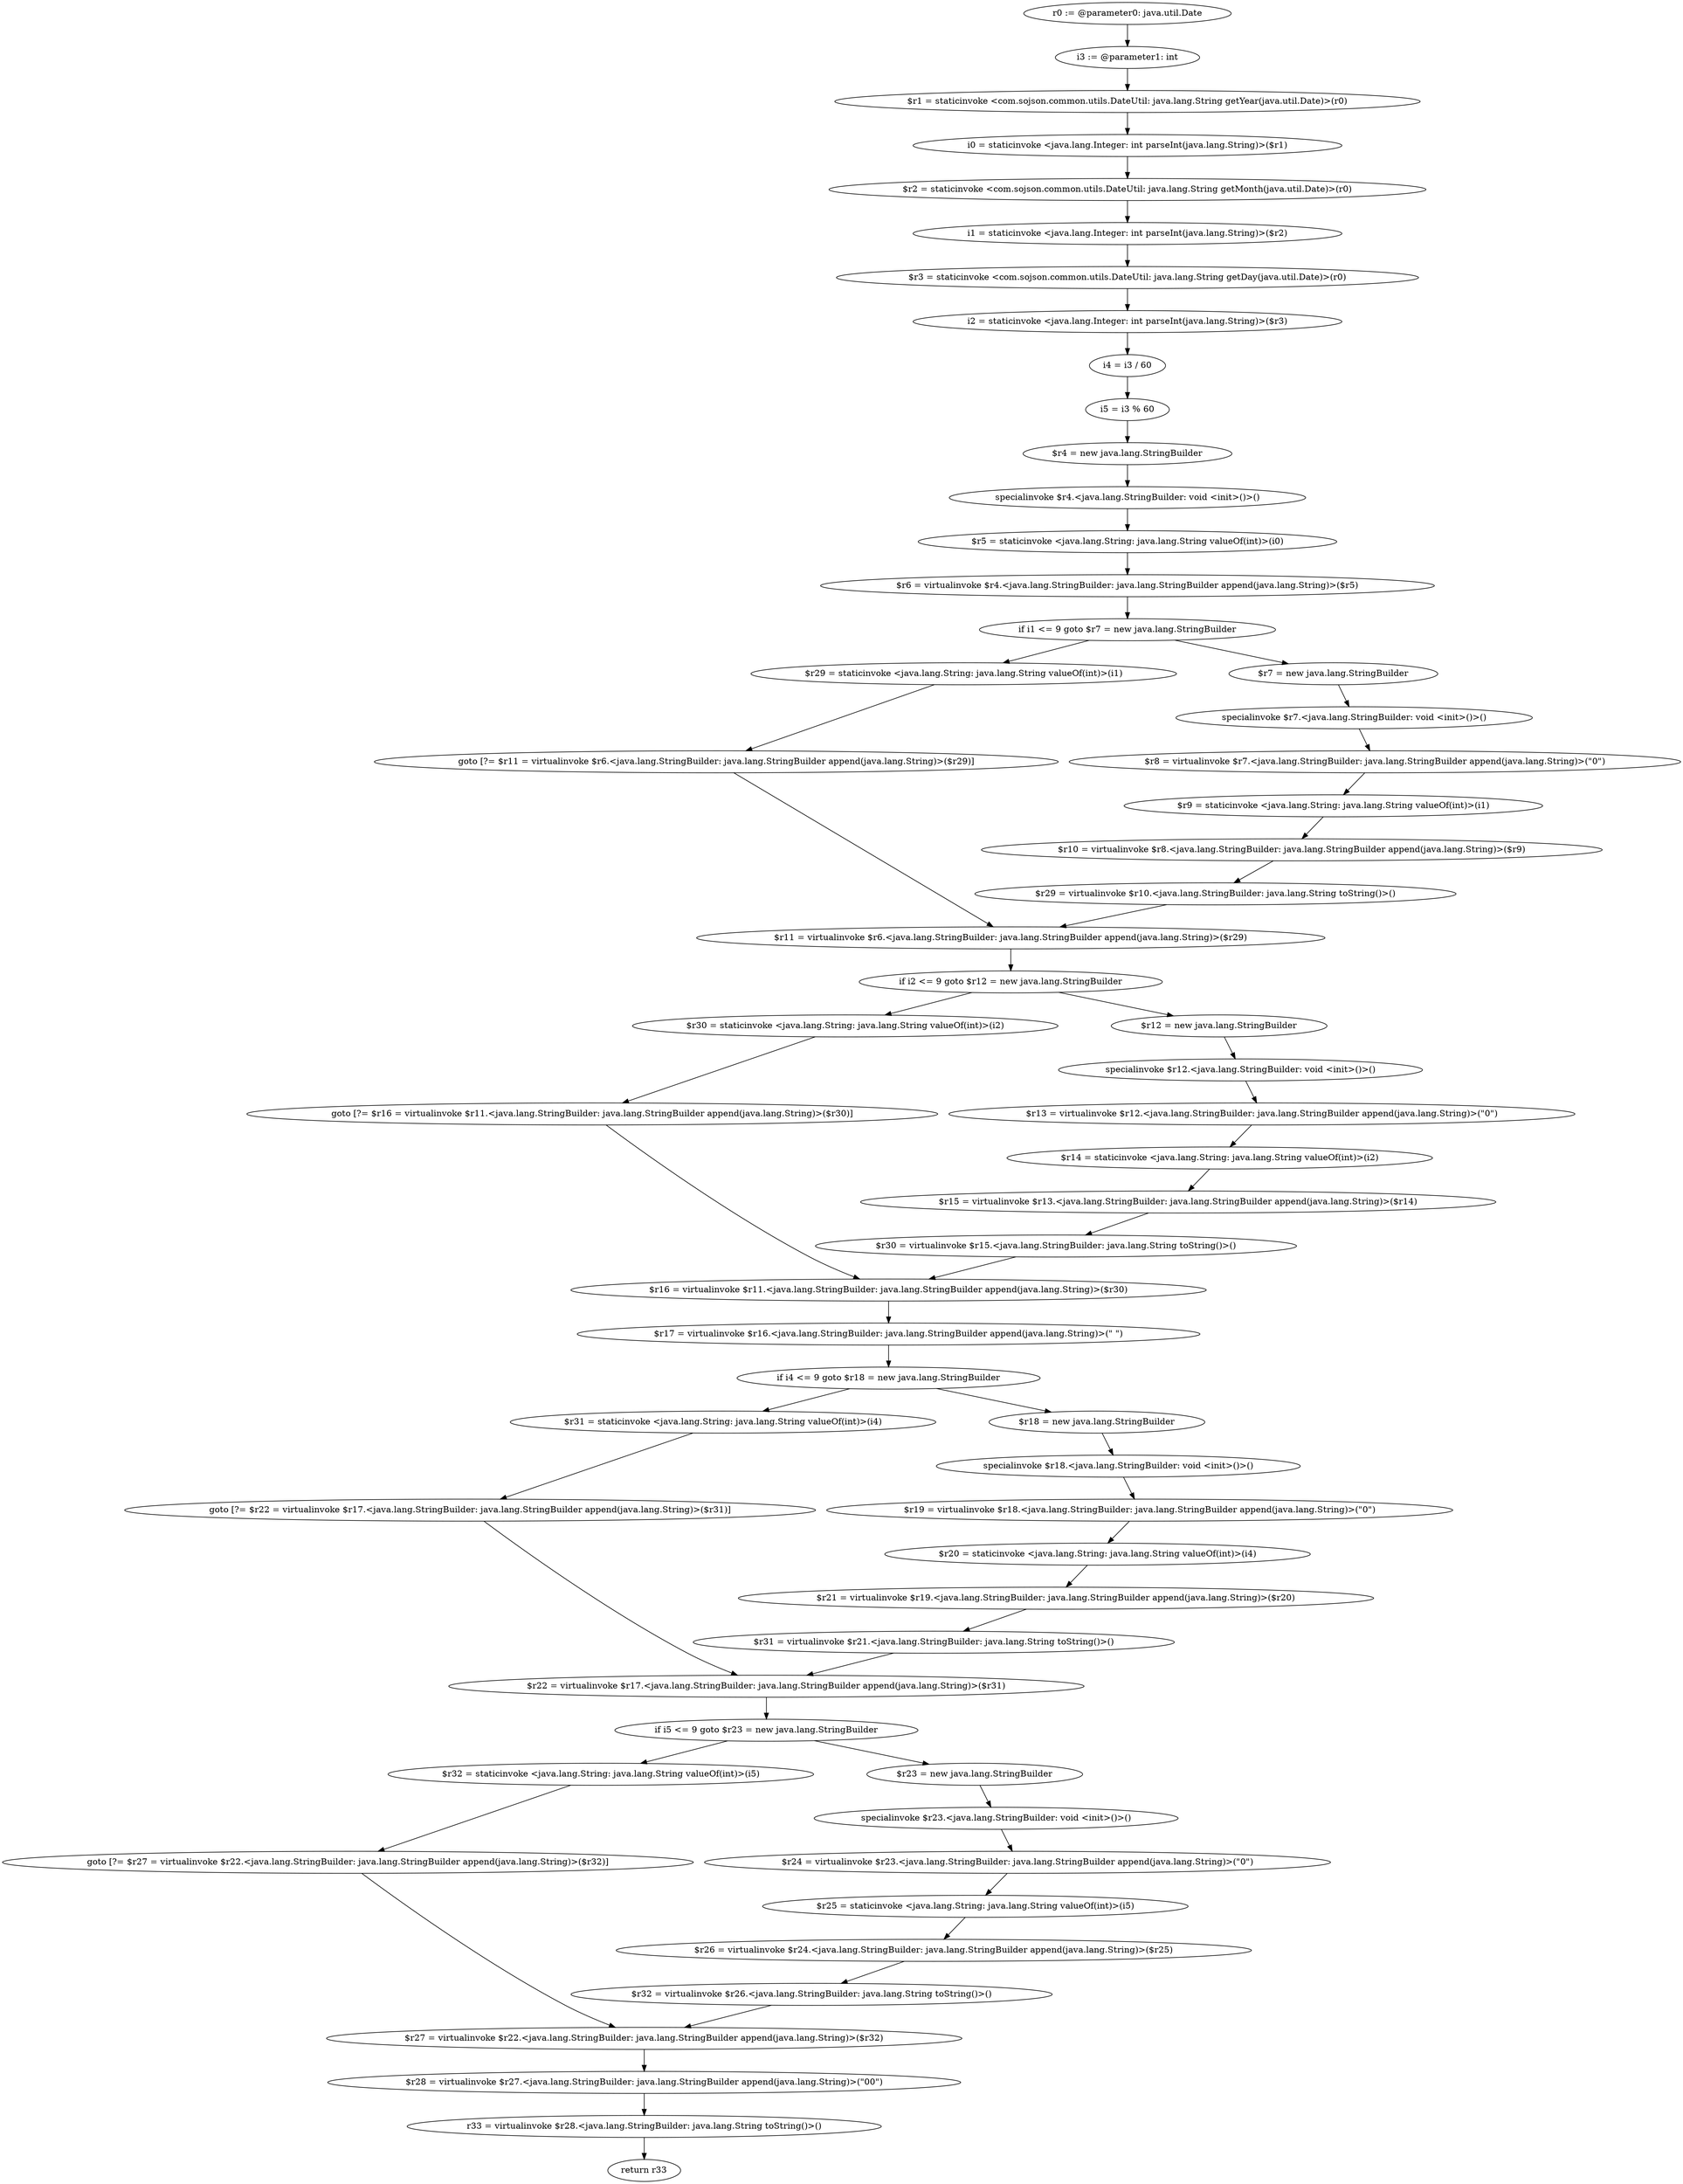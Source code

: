 digraph "unitGraph" {
    "r0 := @parameter0: java.util.Date"
    "i3 := @parameter1: int"
    "$r1 = staticinvoke <com.sojson.common.utils.DateUtil: java.lang.String getYear(java.util.Date)>(r0)"
    "i0 = staticinvoke <java.lang.Integer: int parseInt(java.lang.String)>($r1)"
    "$r2 = staticinvoke <com.sojson.common.utils.DateUtil: java.lang.String getMonth(java.util.Date)>(r0)"
    "i1 = staticinvoke <java.lang.Integer: int parseInt(java.lang.String)>($r2)"
    "$r3 = staticinvoke <com.sojson.common.utils.DateUtil: java.lang.String getDay(java.util.Date)>(r0)"
    "i2 = staticinvoke <java.lang.Integer: int parseInt(java.lang.String)>($r3)"
    "i4 = i3 / 60"
    "i5 = i3 % 60"
    "$r4 = new java.lang.StringBuilder"
    "specialinvoke $r4.<java.lang.StringBuilder: void <init>()>()"
    "$r5 = staticinvoke <java.lang.String: java.lang.String valueOf(int)>(i0)"
    "$r6 = virtualinvoke $r4.<java.lang.StringBuilder: java.lang.StringBuilder append(java.lang.String)>($r5)"
    "if i1 <= 9 goto $r7 = new java.lang.StringBuilder"
    "$r29 = staticinvoke <java.lang.String: java.lang.String valueOf(int)>(i1)"
    "goto [?= $r11 = virtualinvoke $r6.<java.lang.StringBuilder: java.lang.StringBuilder append(java.lang.String)>($r29)]"
    "$r7 = new java.lang.StringBuilder"
    "specialinvoke $r7.<java.lang.StringBuilder: void <init>()>()"
    "$r8 = virtualinvoke $r7.<java.lang.StringBuilder: java.lang.StringBuilder append(java.lang.String)>(\"0\")"
    "$r9 = staticinvoke <java.lang.String: java.lang.String valueOf(int)>(i1)"
    "$r10 = virtualinvoke $r8.<java.lang.StringBuilder: java.lang.StringBuilder append(java.lang.String)>($r9)"
    "$r29 = virtualinvoke $r10.<java.lang.StringBuilder: java.lang.String toString()>()"
    "$r11 = virtualinvoke $r6.<java.lang.StringBuilder: java.lang.StringBuilder append(java.lang.String)>($r29)"
    "if i2 <= 9 goto $r12 = new java.lang.StringBuilder"
    "$r30 = staticinvoke <java.lang.String: java.lang.String valueOf(int)>(i2)"
    "goto [?= $r16 = virtualinvoke $r11.<java.lang.StringBuilder: java.lang.StringBuilder append(java.lang.String)>($r30)]"
    "$r12 = new java.lang.StringBuilder"
    "specialinvoke $r12.<java.lang.StringBuilder: void <init>()>()"
    "$r13 = virtualinvoke $r12.<java.lang.StringBuilder: java.lang.StringBuilder append(java.lang.String)>(\"0\")"
    "$r14 = staticinvoke <java.lang.String: java.lang.String valueOf(int)>(i2)"
    "$r15 = virtualinvoke $r13.<java.lang.StringBuilder: java.lang.StringBuilder append(java.lang.String)>($r14)"
    "$r30 = virtualinvoke $r15.<java.lang.StringBuilder: java.lang.String toString()>()"
    "$r16 = virtualinvoke $r11.<java.lang.StringBuilder: java.lang.StringBuilder append(java.lang.String)>($r30)"
    "$r17 = virtualinvoke $r16.<java.lang.StringBuilder: java.lang.StringBuilder append(java.lang.String)>(\" \")"
    "if i4 <= 9 goto $r18 = new java.lang.StringBuilder"
    "$r31 = staticinvoke <java.lang.String: java.lang.String valueOf(int)>(i4)"
    "goto [?= $r22 = virtualinvoke $r17.<java.lang.StringBuilder: java.lang.StringBuilder append(java.lang.String)>($r31)]"
    "$r18 = new java.lang.StringBuilder"
    "specialinvoke $r18.<java.lang.StringBuilder: void <init>()>()"
    "$r19 = virtualinvoke $r18.<java.lang.StringBuilder: java.lang.StringBuilder append(java.lang.String)>(\"0\")"
    "$r20 = staticinvoke <java.lang.String: java.lang.String valueOf(int)>(i4)"
    "$r21 = virtualinvoke $r19.<java.lang.StringBuilder: java.lang.StringBuilder append(java.lang.String)>($r20)"
    "$r31 = virtualinvoke $r21.<java.lang.StringBuilder: java.lang.String toString()>()"
    "$r22 = virtualinvoke $r17.<java.lang.StringBuilder: java.lang.StringBuilder append(java.lang.String)>($r31)"
    "if i5 <= 9 goto $r23 = new java.lang.StringBuilder"
    "$r32 = staticinvoke <java.lang.String: java.lang.String valueOf(int)>(i5)"
    "goto [?= $r27 = virtualinvoke $r22.<java.lang.StringBuilder: java.lang.StringBuilder append(java.lang.String)>($r32)]"
    "$r23 = new java.lang.StringBuilder"
    "specialinvoke $r23.<java.lang.StringBuilder: void <init>()>()"
    "$r24 = virtualinvoke $r23.<java.lang.StringBuilder: java.lang.StringBuilder append(java.lang.String)>(\"0\")"
    "$r25 = staticinvoke <java.lang.String: java.lang.String valueOf(int)>(i5)"
    "$r26 = virtualinvoke $r24.<java.lang.StringBuilder: java.lang.StringBuilder append(java.lang.String)>($r25)"
    "$r32 = virtualinvoke $r26.<java.lang.StringBuilder: java.lang.String toString()>()"
    "$r27 = virtualinvoke $r22.<java.lang.StringBuilder: java.lang.StringBuilder append(java.lang.String)>($r32)"
    "$r28 = virtualinvoke $r27.<java.lang.StringBuilder: java.lang.StringBuilder append(java.lang.String)>(\"00\")"
    "r33 = virtualinvoke $r28.<java.lang.StringBuilder: java.lang.String toString()>()"
    "return r33"
    "r0 := @parameter0: java.util.Date"->"i3 := @parameter1: int";
    "i3 := @parameter1: int"->"$r1 = staticinvoke <com.sojson.common.utils.DateUtil: java.lang.String getYear(java.util.Date)>(r0)";
    "$r1 = staticinvoke <com.sojson.common.utils.DateUtil: java.lang.String getYear(java.util.Date)>(r0)"->"i0 = staticinvoke <java.lang.Integer: int parseInt(java.lang.String)>($r1)";
    "i0 = staticinvoke <java.lang.Integer: int parseInt(java.lang.String)>($r1)"->"$r2 = staticinvoke <com.sojson.common.utils.DateUtil: java.lang.String getMonth(java.util.Date)>(r0)";
    "$r2 = staticinvoke <com.sojson.common.utils.DateUtil: java.lang.String getMonth(java.util.Date)>(r0)"->"i1 = staticinvoke <java.lang.Integer: int parseInt(java.lang.String)>($r2)";
    "i1 = staticinvoke <java.lang.Integer: int parseInt(java.lang.String)>($r2)"->"$r3 = staticinvoke <com.sojson.common.utils.DateUtil: java.lang.String getDay(java.util.Date)>(r0)";
    "$r3 = staticinvoke <com.sojson.common.utils.DateUtil: java.lang.String getDay(java.util.Date)>(r0)"->"i2 = staticinvoke <java.lang.Integer: int parseInt(java.lang.String)>($r3)";
    "i2 = staticinvoke <java.lang.Integer: int parseInt(java.lang.String)>($r3)"->"i4 = i3 / 60";
    "i4 = i3 / 60"->"i5 = i3 % 60";
    "i5 = i3 % 60"->"$r4 = new java.lang.StringBuilder";
    "$r4 = new java.lang.StringBuilder"->"specialinvoke $r4.<java.lang.StringBuilder: void <init>()>()";
    "specialinvoke $r4.<java.lang.StringBuilder: void <init>()>()"->"$r5 = staticinvoke <java.lang.String: java.lang.String valueOf(int)>(i0)";
    "$r5 = staticinvoke <java.lang.String: java.lang.String valueOf(int)>(i0)"->"$r6 = virtualinvoke $r4.<java.lang.StringBuilder: java.lang.StringBuilder append(java.lang.String)>($r5)";
    "$r6 = virtualinvoke $r4.<java.lang.StringBuilder: java.lang.StringBuilder append(java.lang.String)>($r5)"->"if i1 <= 9 goto $r7 = new java.lang.StringBuilder";
    "if i1 <= 9 goto $r7 = new java.lang.StringBuilder"->"$r29 = staticinvoke <java.lang.String: java.lang.String valueOf(int)>(i1)";
    "if i1 <= 9 goto $r7 = new java.lang.StringBuilder"->"$r7 = new java.lang.StringBuilder";
    "$r29 = staticinvoke <java.lang.String: java.lang.String valueOf(int)>(i1)"->"goto [?= $r11 = virtualinvoke $r6.<java.lang.StringBuilder: java.lang.StringBuilder append(java.lang.String)>($r29)]";
    "goto [?= $r11 = virtualinvoke $r6.<java.lang.StringBuilder: java.lang.StringBuilder append(java.lang.String)>($r29)]"->"$r11 = virtualinvoke $r6.<java.lang.StringBuilder: java.lang.StringBuilder append(java.lang.String)>($r29)";
    "$r7 = new java.lang.StringBuilder"->"specialinvoke $r7.<java.lang.StringBuilder: void <init>()>()";
    "specialinvoke $r7.<java.lang.StringBuilder: void <init>()>()"->"$r8 = virtualinvoke $r7.<java.lang.StringBuilder: java.lang.StringBuilder append(java.lang.String)>(\"0\")";
    "$r8 = virtualinvoke $r7.<java.lang.StringBuilder: java.lang.StringBuilder append(java.lang.String)>(\"0\")"->"$r9 = staticinvoke <java.lang.String: java.lang.String valueOf(int)>(i1)";
    "$r9 = staticinvoke <java.lang.String: java.lang.String valueOf(int)>(i1)"->"$r10 = virtualinvoke $r8.<java.lang.StringBuilder: java.lang.StringBuilder append(java.lang.String)>($r9)";
    "$r10 = virtualinvoke $r8.<java.lang.StringBuilder: java.lang.StringBuilder append(java.lang.String)>($r9)"->"$r29 = virtualinvoke $r10.<java.lang.StringBuilder: java.lang.String toString()>()";
    "$r29 = virtualinvoke $r10.<java.lang.StringBuilder: java.lang.String toString()>()"->"$r11 = virtualinvoke $r6.<java.lang.StringBuilder: java.lang.StringBuilder append(java.lang.String)>($r29)";
    "$r11 = virtualinvoke $r6.<java.lang.StringBuilder: java.lang.StringBuilder append(java.lang.String)>($r29)"->"if i2 <= 9 goto $r12 = new java.lang.StringBuilder";
    "if i2 <= 9 goto $r12 = new java.lang.StringBuilder"->"$r30 = staticinvoke <java.lang.String: java.lang.String valueOf(int)>(i2)";
    "if i2 <= 9 goto $r12 = new java.lang.StringBuilder"->"$r12 = new java.lang.StringBuilder";
    "$r30 = staticinvoke <java.lang.String: java.lang.String valueOf(int)>(i2)"->"goto [?= $r16 = virtualinvoke $r11.<java.lang.StringBuilder: java.lang.StringBuilder append(java.lang.String)>($r30)]";
    "goto [?= $r16 = virtualinvoke $r11.<java.lang.StringBuilder: java.lang.StringBuilder append(java.lang.String)>($r30)]"->"$r16 = virtualinvoke $r11.<java.lang.StringBuilder: java.lang.StringBuilder append(java.lang.String)>($r30)";
    "$r12 = new java.lang.StringBuilder"->"specialinvoke $r12.<java.lang.StringBuilder: void <init>()>()";
    "specialinvoke $r12.<java.lang.StringBuilder: void <init>()>()"->"$r13 = virtualinvoke $r12.<java.lang.StringBuilder: java.lang.StringBuilder append(java.lang.String)>(\"0\")";
    "$r13 = virtualinvoke $r12.<java.lang.StringBuilder: java.lang.StringBuilder append(java.lang.String)>(\"0\")"->"$r14 = staticinvoke <java.lang.String: java.lang.String valueOf(int)>(i2)";
    "$r14 = staticinvoke <java.lang.String: java.lang.String valueOf(int)>(i2)"->"$r15 = virtualinvoke $r13.<java.lang.StringBuilder: java.lang.StringBuilder append(java.lang.String)>($r14)";
    "$r15 = virtualinvoke $r13.<java.lang.StringBuilder: java.lang.StringBuilder append(java.lang.String)>($r14)"->"$r30 = virtualinvoke $r15.<java.lang.StringBuilder: java.lang.String toString()>()";
    "$r30 = virtualinvoke $r15.<java.lang.StringBuilder: java.lang.String toString()>()"->"$r16 = virtualinvoke $r11.<java.lang.StringBuilder: java.lang.StringBuilder append(java.lang.String)>($r30)";
    "$r16 = virtualinvoke $r11.<java.lang.StringBuilder: java.lang.StringBuilder append(java.lang.String)>($r30)"->"$r17 = virtualinvoke $r16.<java.lang.StringBuilder: java.lang.StringBuilder append(java.lang.String)>(\" \")";
    "$r17 = virtualinvoke $r16.<java.lang.StringBuilder: java.lang.StringBuilder append(java.lang.String)>(\" \")"->"if i4 <= 9 goto $r18 = new java.lang.StringBuilder";
    "if i4 <= 9 goto $r18 = new java.lang.StringBuilder"->"$r31 = staticinvoke <java.lang.String: java.lang.String valueOf(int)>(i4)";
    "if i4 <= 9 goto $r18 = new java.lang.StringBuilder"->"$r18 = new java.lang.StringBuilder";
    "$r31 = staticinvoke <java.lang.String: java.lang.String valueOf(int)>(i4)"->"goto [?= $r22 = virtualinvoke $r17.<java.lang.StringBuilder: java.lang.StringBuilder append(java.lang.String)>($r31)]";
    "goto [?= $r22 = virtualinvoke $r17.<java.lang.StringBuilder: java.lang.StringBuilder append(java.lang.String)>($r31)]"->"$r22 = virtualinvoke $r17.<java.lang.StringBuilder: java.lang.StringBuilder append(java.lang.String)>($r31)";
    "$r18 = new java.lang.StringBuilder"->"specialinvoke $r18.<java.lang.StringBuilder: void <init>()>()";
    "specialinvoke $r18.<java.lang.StringBuilder: void <init>()>()"->"$r19 = virtualinvoke $r18.<java.lang.StringBuilder: java.lang.StringBuilder append(java.lang.String)>(\"0\")";
    "$r19 = virtualinvoke $r18.<java.lang.StringBuilder: java.lang.StringBuilder append(java.lang.String)>(\"0\")"->"$r20 = staticinvoke <java.lang.String: java.lang.String valueOf(int)>(i4)";
    "$r20 = staticinvoke <java.lang.String: java.lang.String valueOf(int)>(i4)"->"$r21 = virtualinvoke $r19.<java.lang.StringBuilder: java.lang.StringBuilder append(java.lang.String)>($r20)";
    "$r21 = virtualinvoke $r19.<java.lang.StringBuilder: java.lang.StringBuilder append(java.lang.String)>($r20)"->"$r31 = virtualinvoke $r21.<java.lang.StringBuilder: java.lang.String toString()>()";
    "$r31 = virtualinvoke $r21.<java.lang.StringBuilder: java.lang.String toString()>()"->"$r22 = virtualinvoke $r17.<java.lang.StringBuilder: java.lang.StringBuilder append(java.lang.String)>($r31)";
    "$r22 = virtualinvoke $r17.<java.lang.StringBuilder: java.lang.StringBuilder append(java.lang.String)>($r31)"->"if i5 <= 9 goto $r23 = new java.lang.StringBuilder";
    "if i5 <= 9 goto $r23 = new java.lang.StringBuilder"->"$r32 = staticinvoke <java.lang.String: java.lang.String valueOf(int)>(i5)";
    "if i5 <= 9 goto $r23 = new java.lang.StringBuilder"->"$r23 = new java.lang.StringBuilder";
    "$r32 = staticinvoke <java.lang.String: java.lang.String valueOf(int)>(i5)"->"goto [?= $r27 = virtualinvoke $r22.<java.lang.StringBuilder: java.lang.StringBuilder append(java.lang.String)>($r32)]";
    "goto [?= $r27 = virtualinvoke $r22.<java.lang.StringBuilder: java.lang.StringBuilder append(java.lang.String)>($r32)]"->"$r27 = virtualinvoke $r22.<java.lang.StringBuilder: java.lang.StringBuilder append(java.lang.String)>($r32)";
    "$r23 = new java.lang.StringBuilder"->"specialinvoke $r23.<java.lang.StringBuilder: void <init>()>()";
    "specialinvoke $r23.<java.lang.StringBuilder: void <init>()>()"->"$r24 = virtualinvoke $r23.<java.lang.StringBuilder: java.lang.StringBuilder append(java.lang.String)>(\"0\")";
    "$r24 = virtualinvoke $r23.<java.lang.StringBuilder: java.lang.StringBuilder append(java.lang.String)>(\"0\")"->"$r25 = staticinvoke <java.lang.String: java.lang.String valueOf(int)>(i5)";
    "$r25 = staticinvoke <java.lang.String: java.lang.String valueOf(int)>(i5)"->"$r26 = virtualinvoke $r24.<java.lang.StringBuilder: java.lang.StringBuilder append(java.lang.String)>($r25)";
    "$r26 = virtualinvoke $r24.<java.lang.StringBuilder: java.lang.StringBuilder append(java.lang.String)>($r25)"->"$r32 = virtualinvoke $r26.<java.lang.StringBuilder: java.lang.String toString()>()";
    "$r32 = virtualinvoke $r26.<java.lang.StringBuilder: java.lang.String toString()>()"->"$r27 = virtualinvoke $r22.<java.lang.StringBuilder: java.lang.StringBuilder append(java.lang.String)>($r32)";
    "$r27 = virtualinvoke $r22.<java.lang.StringBuilder: java.lang.StringBuilder append(java.lang.String)>($r32)"->"$r28 = virtualinvoke $r27.<java.lang.StringBuilder: java.lang.StringBuilder append(java.lang.String)>(\"00\")";
    "$r28 = virtualinvoke $r27.<java.lang.StringBuilder: java.lang.StringBuilder append(java.lang.String)>(\"00\")"->"r33 = virtualinvoke $r28.<java.lang.StringBuilder: java.lang.String toString()>()";
    "r33 = virtualinvoke $r28.<java.lang.StringBuilder: java.lang.String toString()>()"->"return r33";
}
